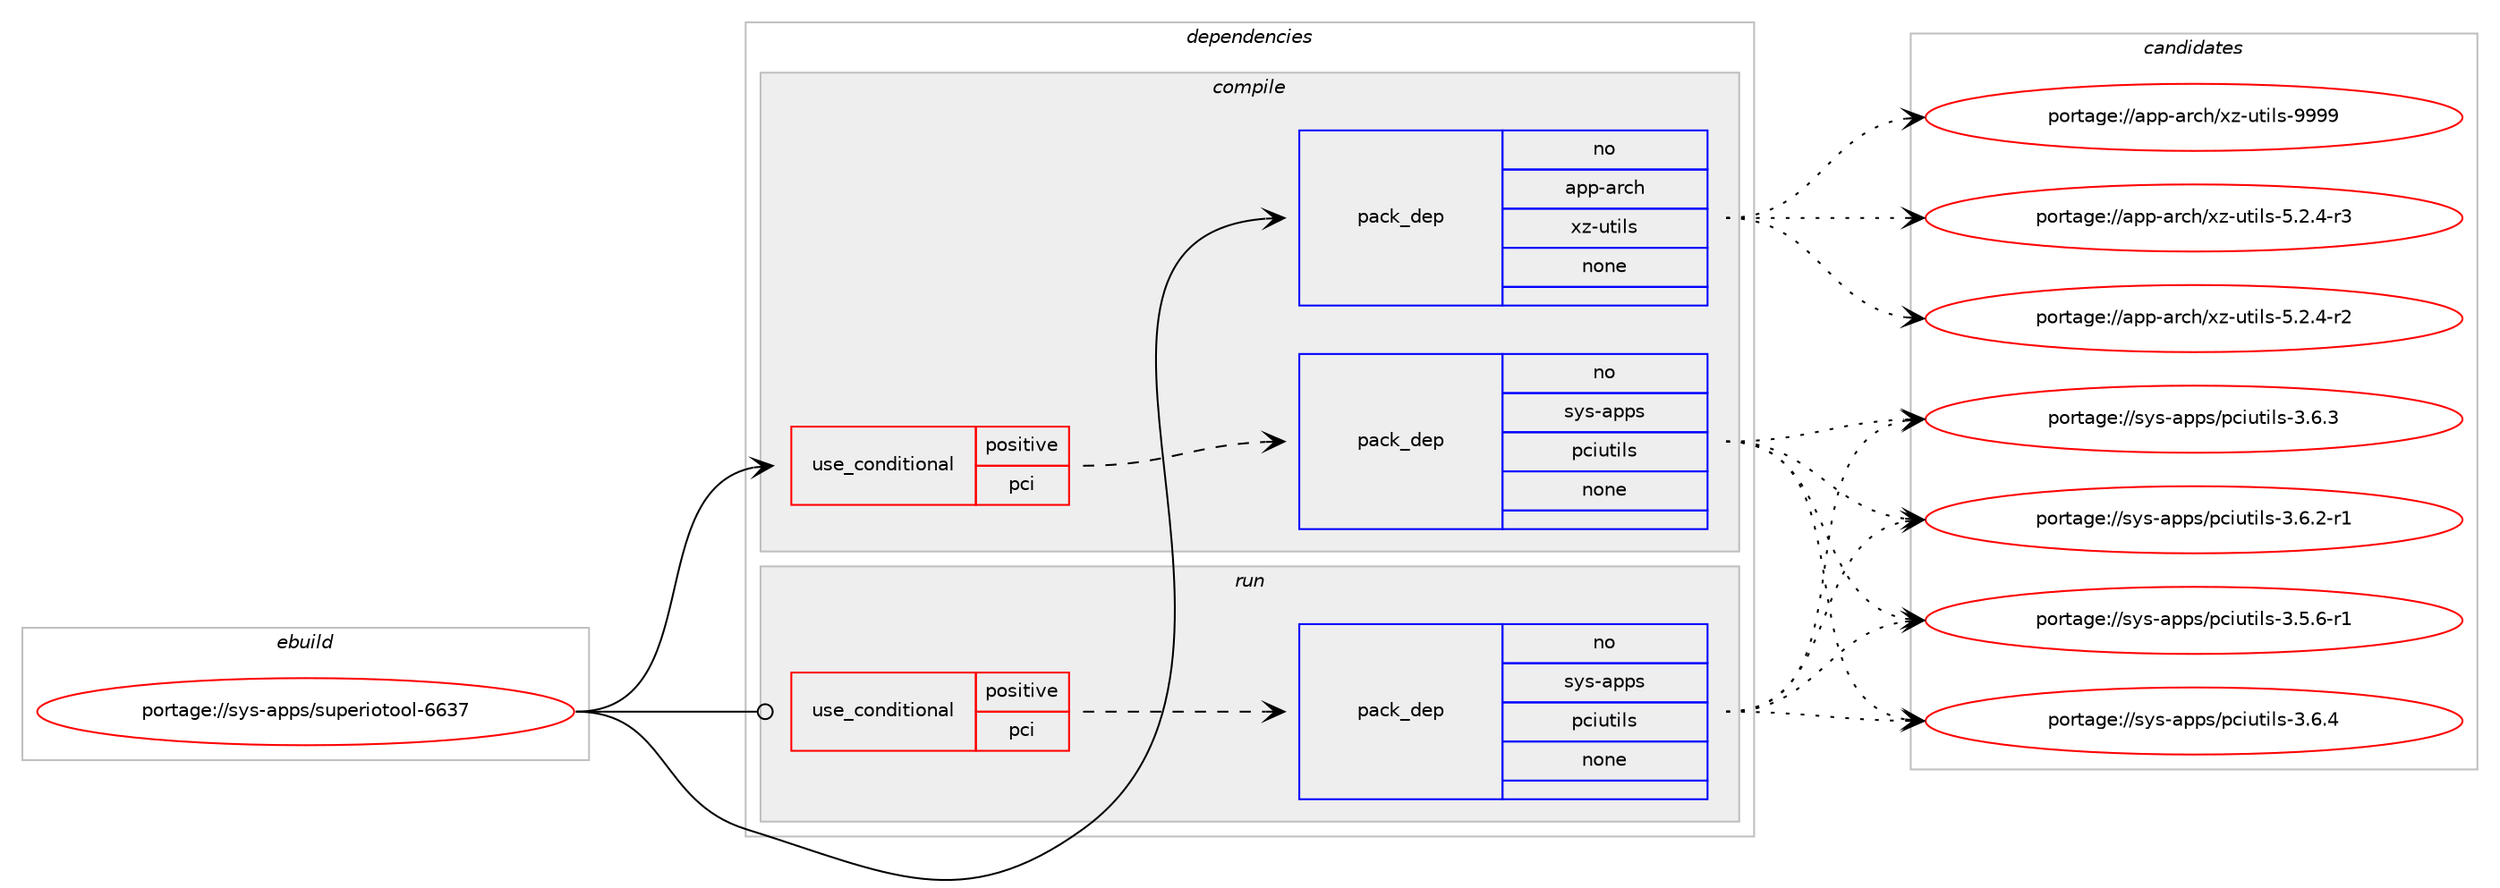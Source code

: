 digraph prolog {

# *************
# Graph options
# *************

newrank=true;
concentrate=true;
compound=true;
graph [rankdir=LR,fontname=Helvetica,fontsize=10,ranksep=1.5];#, ranksep=2.5, nodesep=0.2];
edge  [arrowhead=vee];
node  [fontname=Helvetica,fontsize=10];

# **********
# The ebuild
# **********

subgraph cluster_leftcol {
color=gray;
rank=same;
label=<<i>ebuild</i>>;
id [label="portage://sys-apps/superiotool-6637", color=red, width=4, href="../sys-apps/superiotool-6637.svg"];
}

# ****************
# The dependencies
# ****************

subgraph cluster_midcol {
color=gray;
label=<<i>dependencies</i>>;
subgraph cluster_compile {
fillcolor="#eeeeee";
style=filled;
label=<<i>compile</i>>;
subgraph cond8249 {
dependency40480 [label=<<TABLE BORDER="0" CELLBORDER="1" CELLSPACING="0" CELLPADDING="4"><TR><TD ROWSPAN="3" CELLPADDING="10">use_conditional</TD></TR><TR><TD>positive</TD></TR><TR><TD>pci</TD></TR></TABLE>>, shape=none, color=red];
subgraph pack31266 {
dependency40481 [label=<<TABLE BORDER="0" CELLBORDER="1" CELLSPACING="0" CELLPADDING="4" WIDTH="220"><TR><TD ROWSPAN="6" CELLPADDING="30">pack_dep</TD></TR><TR><TD WIDTH="110">no</TD></TR><TR><TD>sys-apps</TD></TR><TR><TD>pciutils</TD></TR><TR><TD>none</TD></TR><TR><TD></TD></TR></TABLE>>, shape=none, color=blue];
}
dependency40480:e -> dependency40481:w [weight=20,style="dashed",arrowhead="vee"];
}
id:e -> dependency40480:w [weight=20,style="solid",arrowhead="vee"];
subgraph pack31267 {
dependency40482 [label=<<TABLE BORDER="0" CELLBORDER="1" CELLSPACING="0" CELLPADDING="4" WIDTH="220"><TR><TD ROWSPAN="6" CELLPADDING="30">pack_dep</TD></TR><TR><TD WIDTH="110">no</TD></TR><TR><TD>app-arch</TD></TR><TR><TD>xz-utils</TD></TR><TR><TD>none</TD></TR><TR><TD></TD></TR></TABLE>>, shape=none, color=blue];
}
id:e -> dependency40482:w [weight=20,style="solid",arrowhead="vee"];
}
subgraph cluster_compileandrun {
fillcolor="#eeeeee";
style=filled;
label=<<i>compile and run</i>>;
}
subgraph cluster_run {
fillcolor="#eeeeee";
style=filled;
label=<<i>run</i>>;
subgraph cond8250 {
dependency40483 [label=<<TABLE BORDER="0" CELLBORDER="1" CELLSPACING="0" CELLPADDING="4"><TR><TD ROWSPAN="3" CELLPADDING="10">use_conditional</TD></TR><TR><TD>positive</TD></TR><TR><TD>pci</TD></TR></TABLE>>, shape=none, color=red];
subgraph pack31268 {
dependency40484 [label=<<TABLE BORDER="0" CELLBORDER="1" CELLSPACING="0" CELLPADDING="4" WIDTH="220"><TR><TD ROWSPAN="6" CELLPADDING="30">pack_dep</TD></TR><TR><TD WIDTH="110">no</TD></TR><TR><TD>sys-apps</TD></TR><TR><TD>pciutils</TD></TR><TR><TD>none</TD></TR><TR><TD></TD></TR></TABLE>>, shape=none, color=blue];
}
dependency40483:e -> dependency40484:w [weight=20,style="dashed",arrowhead="vee"];
}
id:e -> dependency40483:w [weight=20,style="solid",arrowhead="odot"];
}
}

# **************
# The candidates
# **************

subgraph cluster_choices {
rank=same;
color=gray;
label=<<i>candidates</i>>;

subgraph choice31266 {
color=black;
nodesep=1;
choice11512111545971121121154711299105117116105108115455146544652 [label="portage://sys-apps/pciutils-3.6.4", color=red, width=4,href="../sys-apps/pciutils-3.6.4.svg"];
choice11512111545971121121154711299105117116105108115455146544651 [label="portage://sys-apps/pciutils-3.6.3", color=red, width=4,href="../sys-apps/pciutils-3.6.3.svg"];
choice115121115459711211211547112991051171161051081154551465446504511449 [label="portage://sys-apps/pciutils-3.6.2-r1", color=red, width=4,href="../sys-apps/pciutils-3.6.2-r1.svg"];
choice115121115459711211211547112991051171161051081154551465346544511449 [label="portage://sys-apps/pciutils-3.5.6-r1", color=red, width=4,href="../sys-apps/pciutils-3.5.6-r1.svg"];
dependency40481:e -> choice11512111545971121121154711299105117116105108115455146544652:w [style=dotted,weight="100"];
dependency40481:e -> choice11512111545971121121154711299105117116105108115455146544651:w [style=dotted,weight="100"];
dependency40481:e -> choice115121115459711211211547112991051171161051081154551465446504511449:w [style=dotted,weight="100"];
dependency40481:e -> choice115121115459711211211547112991051171161051081154551465346544511449:w [style=dotted,weight="100"];
}
subgraph choice31267 {
color=black;
nodesep=1;
choice9711211245971149910447120122451171161051081154557575757 [label="portage://app-arch/xz-utils-9999", color=red, width=4,href="../app-arch/xz-utils-9999.svg"];
choice9711211245971149910447120122451171161051081154553465046524511451 [label="portage://app-arch/xz-utils-5.2.4-r3", color=red, width=4,href="../app-arch/xz-utils-5.2.4-r3.svg"];
choice9711211245971149910447120122451171161051081154553465046524511450 [label="portage://app-arch/xz-utils-5.2.4-r2", color=red, width=4,href="../app-arch/xz-utils-5.2.4-r2.svg"];
dependency40482:e -> choice9711211245971149910447120122451171161051081154557575757:w [style=dotted,weight="100"];
dependency40482:e -> choice9711211245971149910447120122451171161051081154553465046524511451:w [style=dotted,weight="100"];
dependency40482:e -> choice9711211245971149910447120122451171161051081154553465046524511450:w [style=dotted,weight="100"];
}
subgraph choice31268 {
color=black;
nodesep=1;
choice11512111545971121121154711299105117116105108115455146544652 [label="portage://sys-apps/pciutils-3.6.4", color=red, width=4,href="../sys-apps/pciutils-3.6.4.svg"];
choice11512111545971121121154711299105117116105108115455146544651 [label="portage://sys-apps/pciutils-3.6.3", color=red, width=4,href="../sys-apps/pciutils-3.6.3.svg"];
choice115121115459711211211547112991051171161051081154551465446504511449 [label="portage://sys-apps/pciutils-3.6.2-r1", color=red, width=4,href="../sys-apps/pciutils-3.6.2-r1.svg"];
choice115121115459711211211547112991051171161051081154551465346544511449 [label="portage://sys-apps/pciutils-3.5.6-r1", color=red, width=4,href="../sys-apps/pciutils-3.5.6-r1.svg"];
dependency40484:e -> choice11512111545971121121154711299105117116105108115455146544652:w [style=dotted,weight="100"];
dependency40484:e -> choice11512111545971121121154711299105117116105108115455146544651:w [style=dotted,weight="100"];
dependency40484:e -> choice115121115459711211211547112991051171161051081154551465446504511449:w [style=dotted,weight="100"];
dependency40484:e -> choice115121115459711211211547112991051171161051081154551465346544511449:w [style=dotted,weight="100"];
}
}

}
